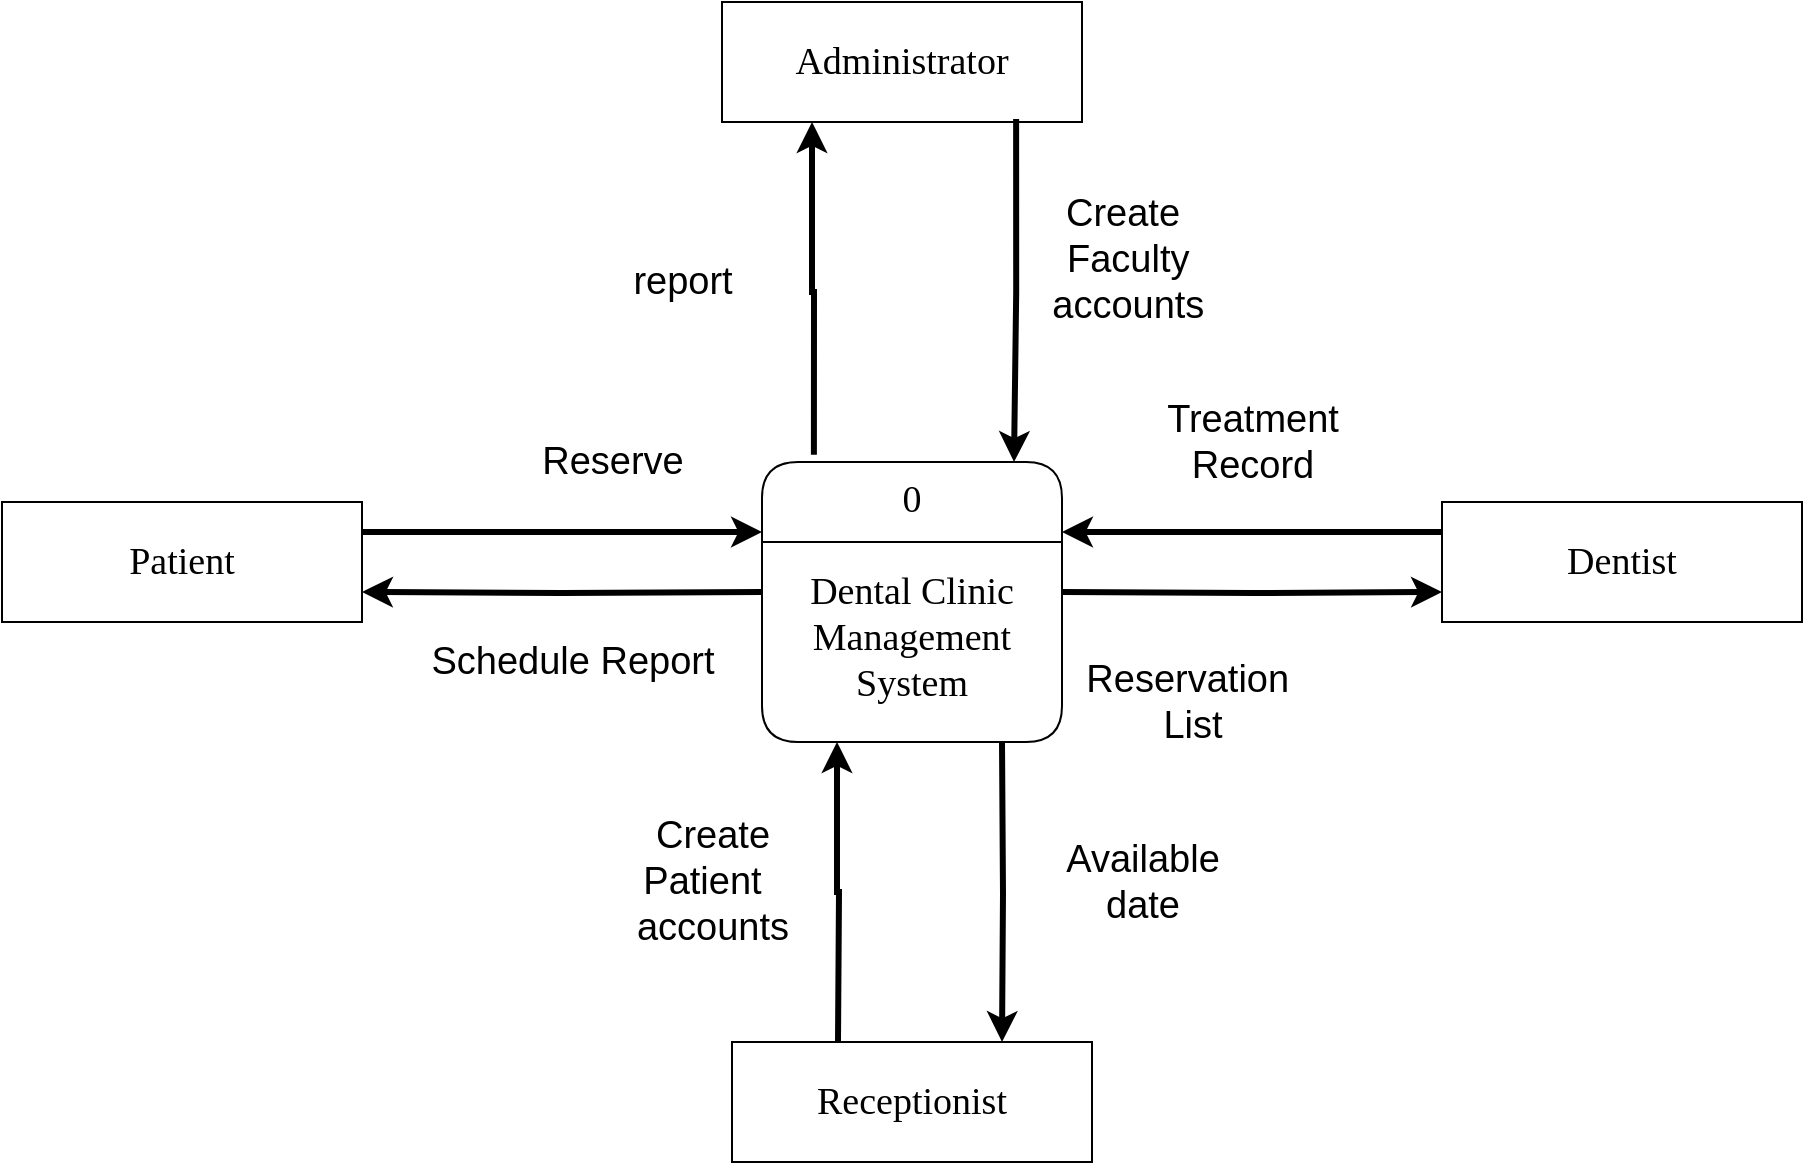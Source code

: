 <mxfile version="21.3.2" type="github">
  <diagram name="Page-1" id="_4y1oy984aAQIxDl82Cd">
    <mxGraphModel dx="2573" dy="1787" grid="1" gridSize="10" guides="1" tooltips="1" connect="1" arrows="1" fold="1" page="1" pageScale="1" pageWidth="850" pageHeight="1100" background="#ffffff" math="0" shadow="0">
      <root>
        <mxCell id="0" />
        <mxCell id="1" parent="0" />
        <mxCell id="415RkFyy65SHp_sG8Toa-2" style="edgeStyle=orthogonalEdgeStyle;rounded=0;orthogonalLoop=1;jettySize=auto;html=1;entryX=1;entryY=0.75;entryDx=0;entryDy=0;strokeWidth=3;" parent="1" target="hfHN6D2mF1iG0yMVnGWX-6" edge="1">
          <mxGeometry relative="1" as="geometry">
            <mxPoint x="350" y="275" as="sourcePoint" />
          </mxGeometry>
        </mxCell>
        <mxCell id="hfHN6D2mF1iG0yMVnGWX-2" value="0&#xa;&#xa;Dental Clinic&#xa;Management&#xa;System&#xa;" style="swimlane;fontStyle=0;childLayout=stackLayout;horizontal=1;startSize=40;fillColor=#ffffff;horizontalStack=0;resizeParent=1;resizeParentMax=0;resizeLast=0;collapsible=0;marginBottom=0;swimlaneFillColor=#ffffff;rounded=1;fontSize=19;fontFamily=Georgia;verticalAlign=top;" parent="1" vertex="1">
          <mxGeometry x="350" y="210" width="150" height="140" as="geometry" />
        </mxCell>
        <mxCell id="hfHN6D2mF1iG0yMVnGWX-3" value="Administrator" style="html=1;dashed=0;whiteSpace=wrap;rounded=0;fontSize=19;fontFamily=Georgia;" parent="1" vertex="1">
          <mxGeometry x="330" y="-20" width="180" height="60" as="geometry" />
        </mxCell>
        <mxCell id="415RkFyy65SHp_sG8Toa-1" style="edgeStyle=orthogonalEdgeStyle;rounded=0;orthogonalLoop=1;jettySize=auto;html=1;exitX=1;exitY=0.25;exitDx=0;exitDy=0;entryX=0;entryY=0.25;entryDx=0;entryDy=0;strokeWidth=3;" parent="1" source="hfHN6D2mF1iG0yMVnGWX-6" target="hfHN6D2mF1iG0yMVnGWX-2" edge="1">
          <mxGeometry relative="1" as="geometry" />
        </mxCell>
        <mxCell id="hfHN6D2mF1iG0yMVnGWX-6" value="Patient" style="html=1;dashed=0;whiteSpace=wrap;rounded=0;fontSize=19;fontFamily=Georgia;" parent="1" vertex="1">
          <mxGeometry x="-30" y="230" width="180" height="60" as="geometry" />
        </mxCell>
        <mxCell id="hfHN6D2mF1iG0yMVnGWX-7" value="Receptionist" style="html=1;dashed=0;whiteSpace=wrap;rounded=0;fontSize=19;fontFamily=Georgia;" parent="1" vertex="1">
          <mxGeometry x="335" y="500" width="180" height="60" as="geometry" />
        </mxCell>
        <mxCell id="hfHN6D2mF1iG0yMVnGWX-8" value="Dentist" style="html=1;dashed=0;whiteSpace=wrap;rounded=0;fontSize=19;fontFamily=Georgia;" parent="1" vertex="1">
          <mxGeometry x="690" y="230" width="180" height="60" as="geometry" />
        </mxCell>
        <mxCell id="415RkFyy65SHp_sG8Toa-3" value="&lt;font style=&quot;font-size: 19px;&quot;&gt;Reserve&lt;/font&gt;" style="text;html=1;align=center;verticalAlign=middle;resizable=0;points=[];autosize=1;strokeColor=none;fillColor=none;" parent="1" vertex="1">
          <mxGeometry x="230" y="190" width="90" height="40" as="geometry" />
        </mxCell>
        <mxCell id="415RkFyy65SHp_sG8Toa-4" value="&lt;font style=&quot;font-size: 19px;&quot;&gt;Schedule Report&lt;/font&gt;" style="text;html=1;align=center;verticalAlign=middle;resizable=0;points=[];autosize=1;strokeColor=none;fillColor=none;" parent="1" vertex="1">
          <mxGeometry x="170" y="290" width="170" height="40" as="geometry" />
        </mxCell>
        <mxCell id="y_QdQkSx3A7HoJusCJNv-8" style="edgeStyle=orthogonalEdgeStyle;rounded=0;orthogonalLoop=1;jettySize=auto;html=1;exitX=0.817;exitY=0.976;exitDx=0;exitDy=0;strokeWidth=3;exitPerimeter=0;" edge="1" parent="1" source="hfHN6D2mF1iG0yMVnGWX-3">
          <mxGeometry relative="1" as="geometry">
            <mxPoint x="70" y="255" as="sourcePoint" />
            <mxPoint x="476" y="210" as="targetPoint" />
          </mxGeometry>
        </mxCell>
        <mxCell id="y_QdQkSx3A7HoJusCJNv-9" style="edgeStyle=orthogonalEdgeStyle;rounded=0;orthogonalLoop=1;jettySize=auto;html=1;entryX=0.25;entryY=1;entryDx=0;entryDy=0;strokeWidth=3;exitX=0.173;exitY=-0.026;exitDx=0;exitDy=0;exitPerimeter=0;" edge="1" parent="1" source="hfHN6D2mF1iG0yMVnGWX-2" target="hfHN6D2mF1iG0yMVnGWX-3">
          <mxGeometry relative="1" as="geometry">
            <mxPoint x="360" y="285" as="sourcePoint" />
            <mxPoint x="70" y="285" as="targetPoint" />
          </mxGeometry>
        </mxCell>
        <mxCell id="y_QdQkSx3A7HoJusCJNv-12" style="edgeStyle=orthogonalEdgeStyle;rounded=0;orthogonalLoop=1;jettySize=auto;html=1;entryX=0.75;entryY=0;entryDx=0;entryDy=0;strokeWidth=3;" edge="1" parent="1" target="hfHN6D2mF1iG0yMVnGWX-7">
          <mxGeometry relative="1" as="geometry">
            <mxPoint x="470" y="350" as="sourcePoint" />
            <mxPoint x="385" y="-40" as="targetPoint" />
          </mxGeometry>
        </mxCell>
        <mxCell id="y_QdQkSx3A7HoJusCJNv-14" style="edgeStyle=orthogonalEdgeStyle;rounded=0;orthogonalLoop=1;jettySize=auto;html=1;entryX=0.25;entryY=1;entryDx=0;entryDy=0;strokeWidth=3;" edge="1" parent="1" target="hfHN6D2mF1iG0yMVnGWX-2">
          <mxGeometry relative="1" as="geometry">
            <mxPoint x="388" y="500" as="sourcePoint" />
            <mxPoint x="360" y="255" as="targetPoint" />
          </mxGeometry>
        </mxCell>
        <mxCell id="y_QdQkSx3A7HoJusCJNv-15" style="edgeStyle=orthogonalEdgeStyle;rounded=0;orthogonalLoop=1;jettySize=auto;html=1;exitX=0;exitY=0.25;exitDx=0;exitDy=0;entryX=1;entryY=0.25;entryDx=0;entryDy=0;strokeWidth=3;" edge="1" parent="1" source="hfHN6D2mF1iG0yMVnGWX-8" target="hfHN6D2mF1iG0yMVnGWX-2">
          <mxGeometry relative="1" as="geometry">
            <mxPoint x="70" y="255" as="sourcePoint" />
            <mxPoint x="360" y="255" as="targetPoint" />
          </mxGeometry>
        </mxCell>
        <mxCell id="y_QdQkSx3A7HoJusCJNv-16" style="edgeStyle=orthogonalEdgeStyle;rounded=0;orthogonalLoop=1;jettySize=auto;html=1;entryX=0;entryY=0.75;entryDx=0;entryDy=0;strokeWidth=3;" edge="1" parent="1" target="hfHN6D2mF1iG0yMVnGWX-8">
          <mxGeometry relative="1" as="geometry">
            <mxPoint x="500" y="275" as="sourcePoint" />
            <mxPoint x="70" y="285" as="targetPoint" />
          </mxGeometry>
        </mxCell>
        <mxCell id="y_QdQkSx3A7HoJusCJNv-17" value="&lt;span style=&quot;font-size: 19px;&quot;&gt;Create&lt;br&gt;&amp;nbsp;Faculty&lt;br&gt;&amp;nbsp;accounts&lt;br&gt;&lt;br&gt;&lt;/span&gt;" style="text;html=1;align=center;verticalAlign=middle;resizable=0;points=[];autosize=1;strokeColor=none;fillColor=none;" vertex="1" parent="1">
          <mxGeometry x="480" y="70" width="100" height="100" as="geometry" />
        </mxCell>
        <mxCell id="y_QdQkSx3A7HoJusCJNv-18" value="&lt;span style=&quot;font-size: 19px;&quot;&gt;report&lt;br&gt;&lt;/span&gt;" style="text;html=1;align=center;verticalAlign=middle;resizable=0;points=[];autosize=1;strokeColor=none;fillColor=none;" vertex="1" parent="1">
          <mxGeometry x="275" y="100" width="70" height="40" as="geometry" />
        </mxCell>
        <mxCell id="y_QdQkSx3A7HoJusCJNv-19" value="&lt;span style=&quot;font-size: 19px;&quot;&gt;Reservation&amp;nbsp;&lt;br&gt;List&lt;br&gt;&lt;/span&gt;" style="text;html=1;align=center;verticalAlign=middle;resizable=0;points=[];autosize=1;strokeColor=none;fillColor=none;" vertex="1" parent="1">
          <mxGeometry x="500" y="300" width="130" height="60" as="geometry" />
        </mxCell>
        <mxCell id="y_QdQkSx3A7HoJusCJNv-20" value="&lt;span style=&quot;font-size: 19px;&quot;&gt;Treatment &lt;br&gt;Record&lt;br&gt;&lt;/span&gt;" style="text;html=1;align=center;verticalAlign=middle;resizable=0;points=[];autosize=1;strokeColor=none;fillColor=none;" vertex="1" parent="1">
          <mxGeometry x="540" y="170" width="110" height="60" as="geometry" />
        </mxCell>
        <mxCell id="y_QdQkSx3A7HoJusCJNv-21" value="&lt;span style=&quot;font-size: 19px;&quot;&gt;Create &lt;br&gt;Patient&amp;nbsp;&amp;nbsp;&lt;br&gt;accounts&lt;br&gt;&lt;/span&gt;" style="text;html=1;align=center;verticalAlign=middle;resizable=0;points=[];autosize=1;strokeColor=none;fillColor=none;" vertex="1" parent="1">
          <mxGeometry x="275" y="380" width="100" height="80" as="geometry" />
        </mxCell>
        <mxCell id="y_QdQkSx3A7HoJusCJNv-22" value="&lt;span style=&quot;font-size: 19px;&quot;&gt;&lt;br&gt;&lt;/span&gt;" style="text;html=1;align=center;verticalAlign=middle;resizable=0;points=[];autosize=1;strokeColor=none;fillColor=none;" vertex="1" parent="1">
          <mxGeometry x="510" y="410" width="20" height="40" as="geometry" />
        </mxCell>
        <mxCell id="y_QdQkSx3A7HoJusCJNv-24" value="&lt;span style=&quot;font-size: 19px;&quot;&gt;Available&lt;br&gt;date&lt;br&gt;&lt;/span&gt;" style="text;html=1;align=center;verticalAlign=middle;resizable=0;points=[];autosize=1;strokeColor=none;fillColor=none;" vertex="1" parent="1">
          <mxGeometry x="490" y="390" width="100" height="60" as="geometry" />
        </mxCell>
      </root>
    </mxGraphModel>
  </diagram>
</mxfile>
